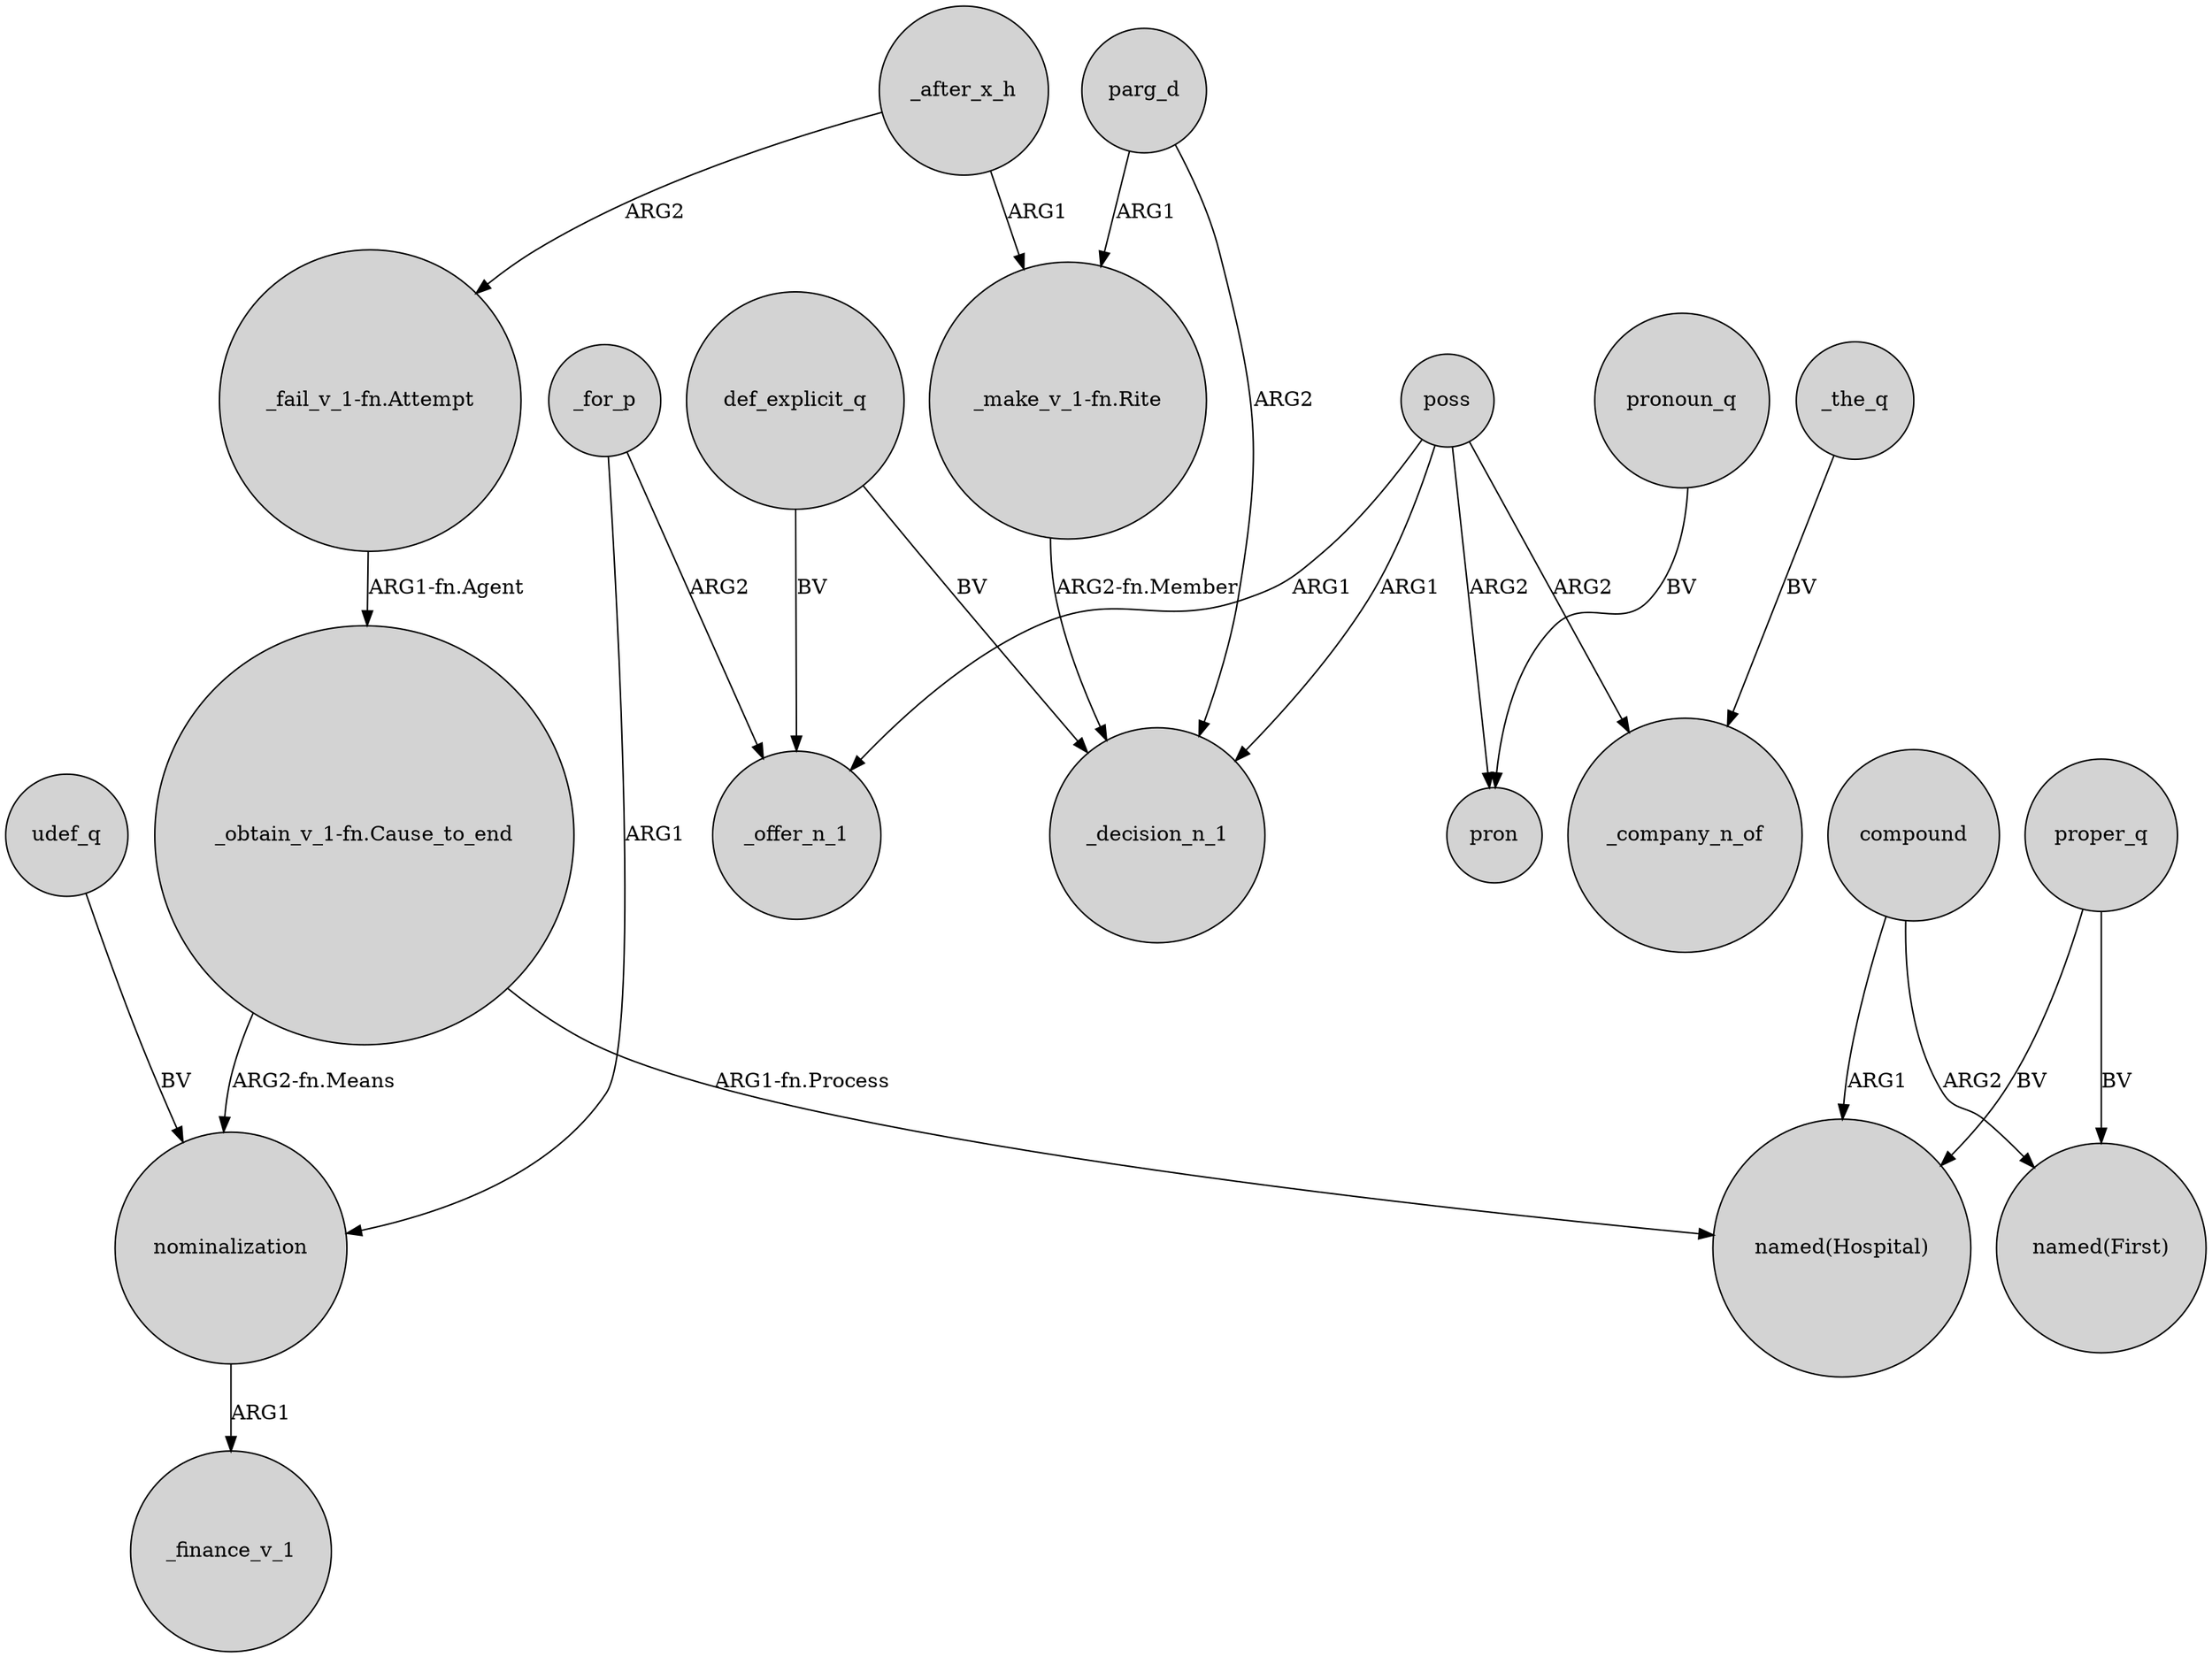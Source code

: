digraph {
	node [shape=circle style=filled]
	"_fail_v_1-fn.Attempt" -> "_obtain_v_1-fn.Cause_to_end" [label="ARG1-fn.Agent"]
	_after_x_h -> "_make_v_1-fn.Rite" [label=ARG1]
	nominalization -> _finance_v_1 [label=ARG1]
	proper_q -> "named(Hospital)" [label=BV]
	"_obtain_v_1-fn.Cause_to_end" -> nominalization [label="ARG2-fn.Means"]
	udef_q -> nominalization [label=BV]
	_for_p -> _offer_n_1 [label=ARG2]
	def_explicit_q -> _decision_n_1 [label=BV]
	proper_q -> "named(First)" [label=BV]
	_after_x_h -> "_fail_v_1-fn.Attempt" [label=ARG2]
	poss -> _decision_n_1 [label=ARG1]
	parg_d -> _decision_n_1 [label=ARG2]
	pronoun_q -> pron [label=BV]
	poss -> _offer_n_1 [label=ARG1]
	compound -> "named(First)" [label=ARG2]
	poss -> pron [label=ARG2]
	poss -> _company_n_of [label=ARG2]
	compound -> "named(Hospital)" [label=ARG1]
	"_obtain_v_1-fn.Cause_to_end" -> "named(Hospital)" [label="ARG1-fn.Process"]
	def_explicit_q -> _offer_n_1 [label=BV]
	_for_p -> nominalization [label=ARG1]
	parg_d -> "_make_v_1-fn.Rite" [label=ARG1]
	"_make_v_1-fn.Rite" -> _decision_n_1 [label="ARG2-fn.Member"]
	_the_q -> _company_n_of [label=BV]
}
